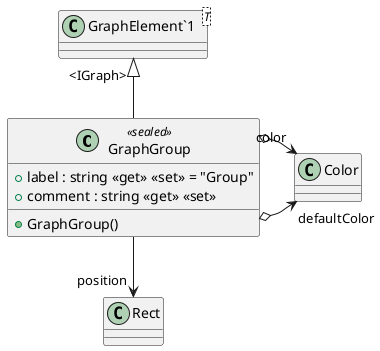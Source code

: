@startuml
class GraphGroup <<sealed>> {
    + GraphGroup()
    + label : string <<get>> <<set>> = "Group"
    + comment : string <<get>> <<set>>
}
class "GraphElement`1"<T> {
}
"GraphElement`1" "<IGraph>" <|-- GraphGroup
GraphGroup o-> "defaultColor" Color
GraphGroup --> "position" Rect
GraphGroup o-> "color" Color
@enduml
